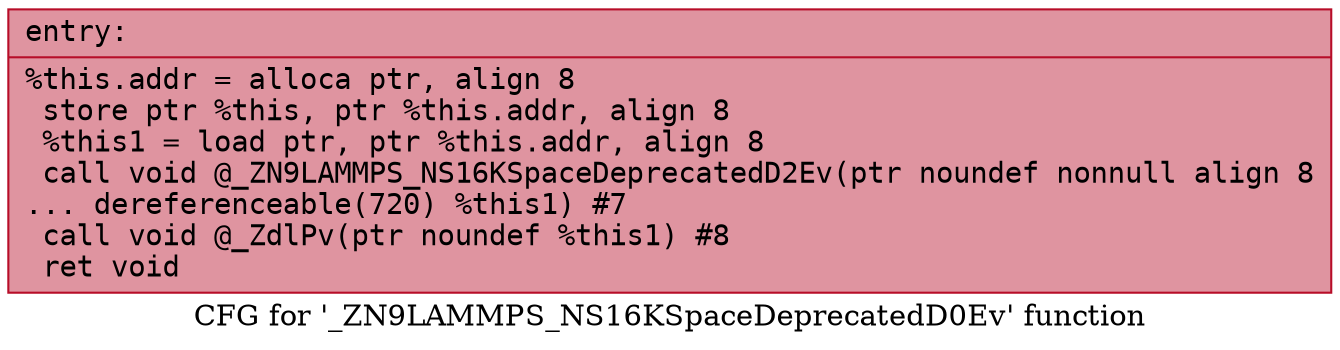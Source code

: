 digraph "CFG for '_ZN9LAMMPS_NS16KSpaceDeprecatedD0Ev' function" {
	label="CFG for '_ZN9LAMMPS_NS16KSpaceDeprecatedD0Ev' function";

	Node0x55bbfe7a1390 [shape=record,color="#b70d28ff", style=filled, fillcolor="#b70d2870" fontname="Courier",label="{entry:\l|  %this.addr = alloca ptr, align 8\l  store ptr %this, ptr %this.addr, align 8\l  %this1 = load ptr, ptr %this.addr, align 8\l  call void @_ZN9LAMMPS_NS16KSpaceDeprecatedD2Ev(ptr noundef nonnull align 8\l... dereferenceable(720) %this1) #7\l  call void @_ZdlPv(ptr noundef %this1) #8\l  ret void\l}"];
}
